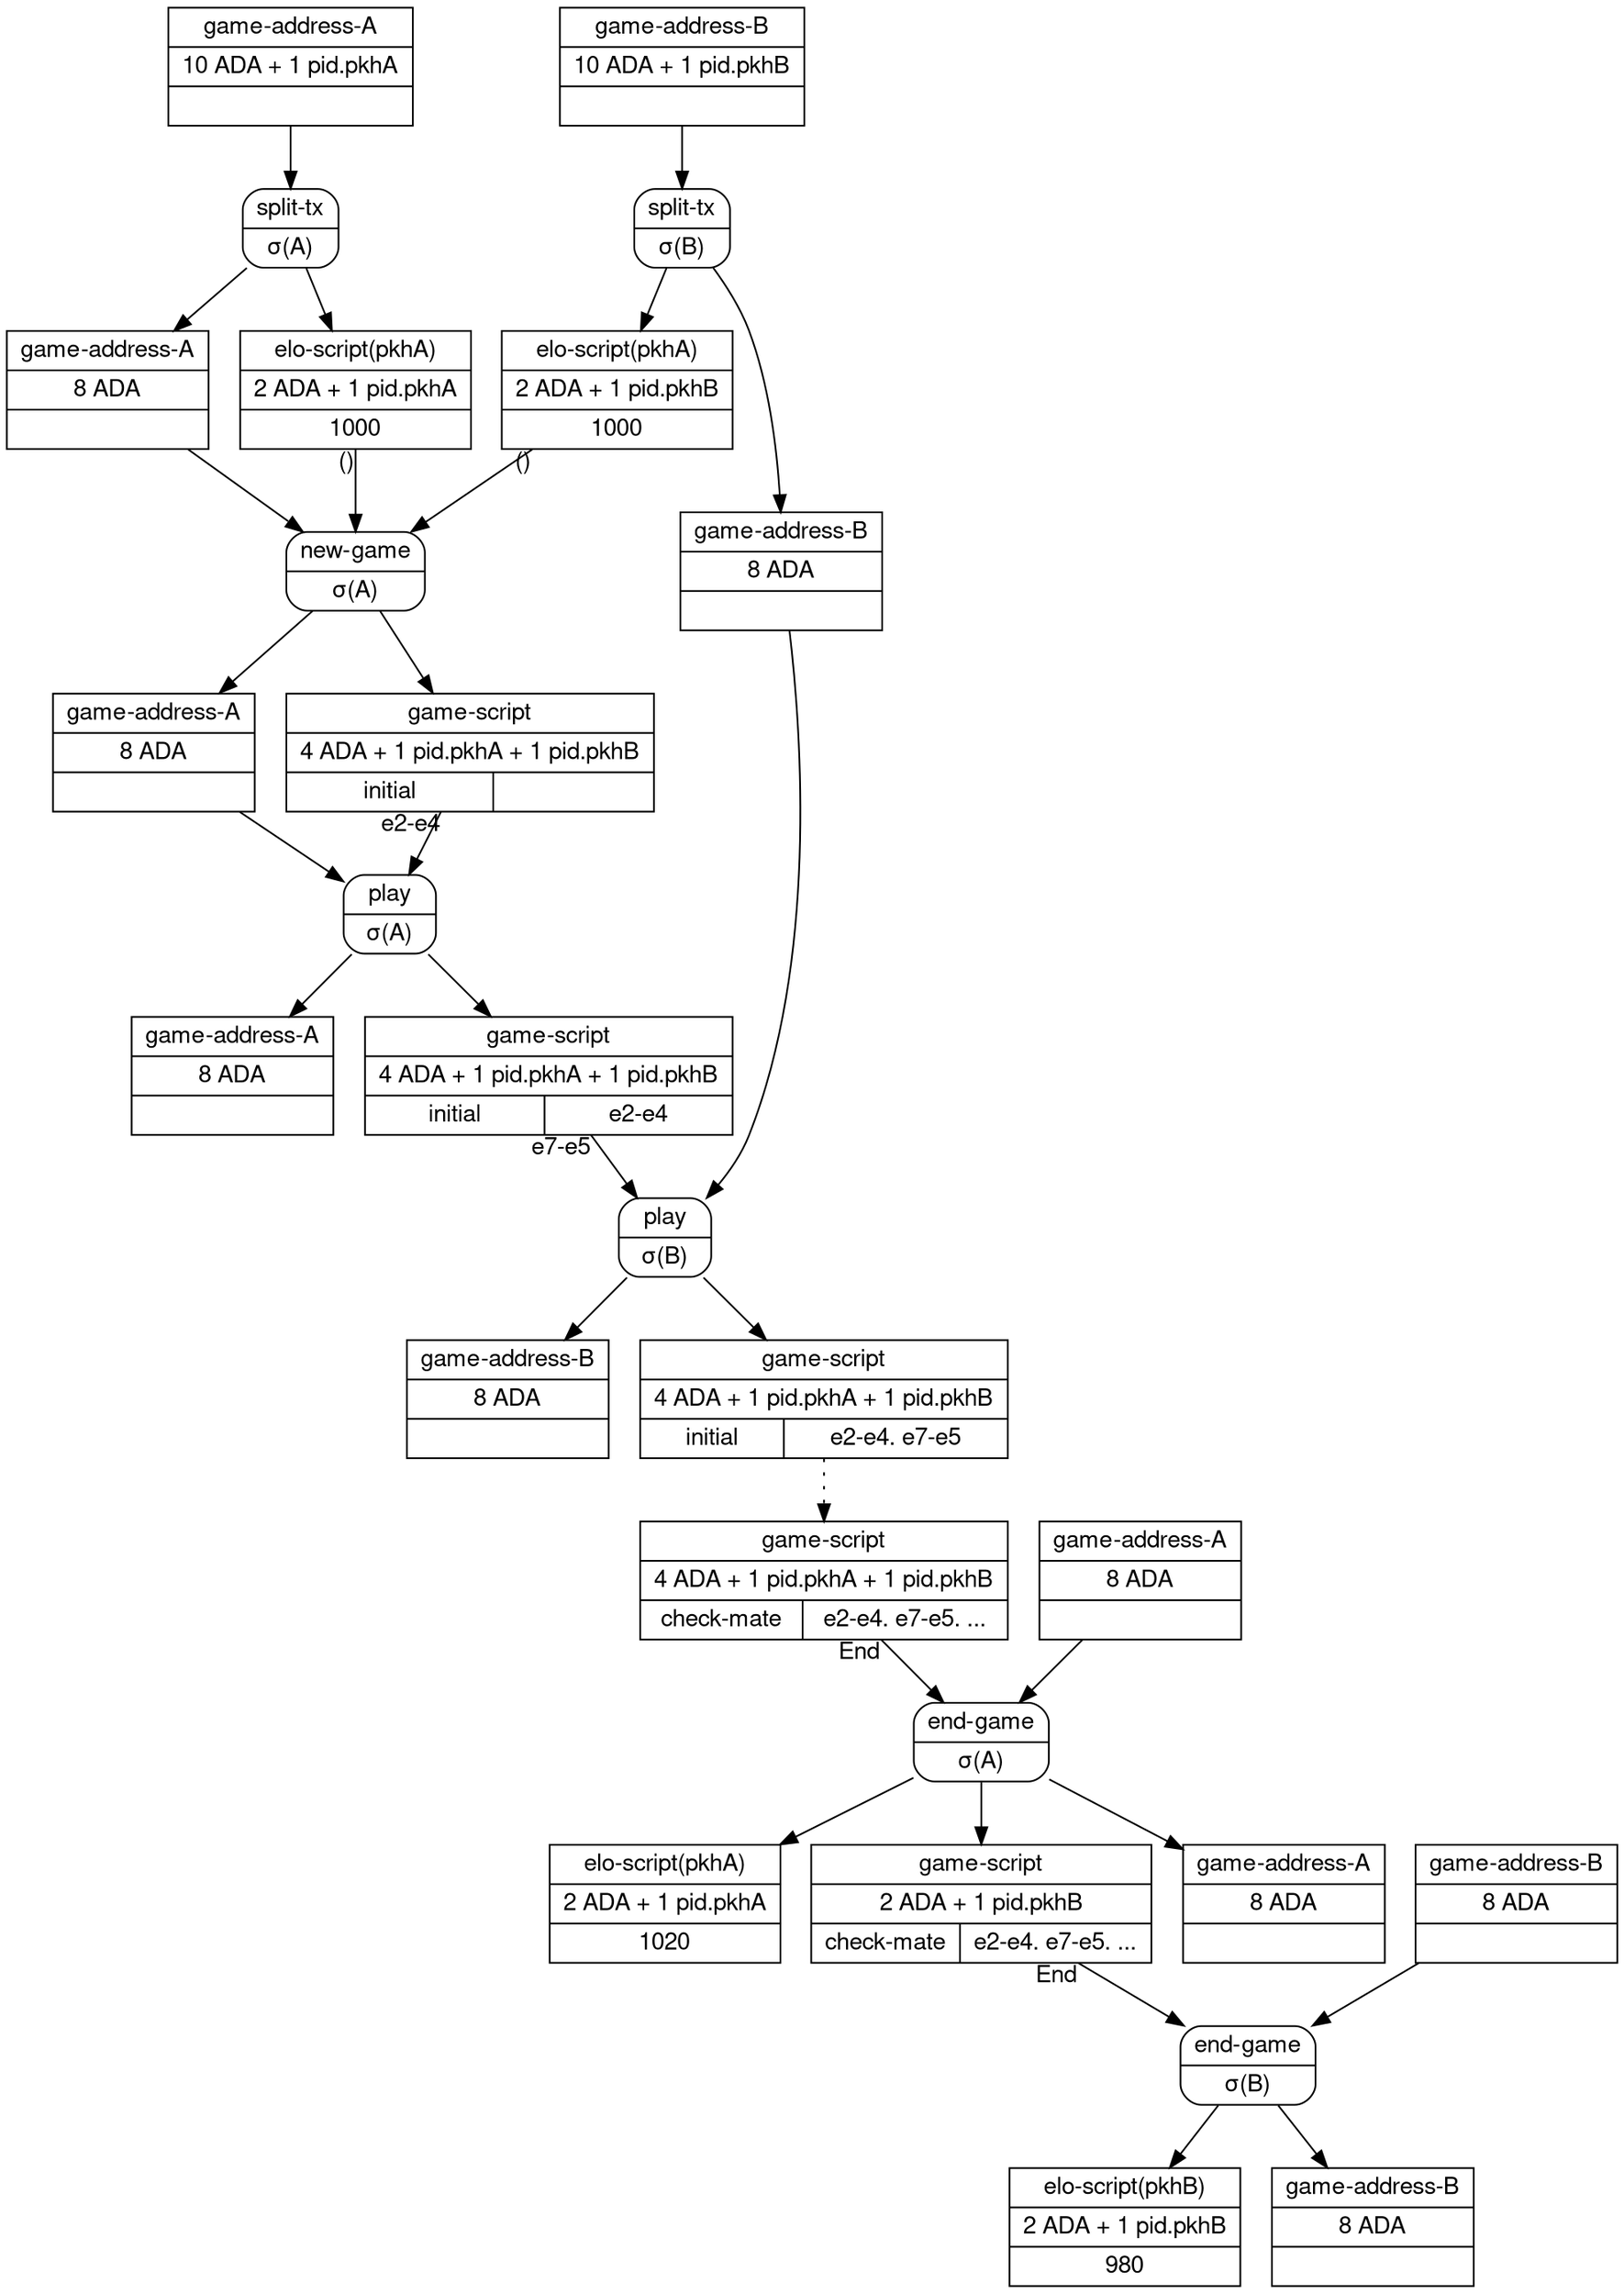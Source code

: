 digraph chess_transactions {
    fontname="Helvetica,Arial,sans-serif"
    node [fontname="Helvetica,Arial,sans-serif"]
    edge [fontname="Helvetica,Arial,sans-serif"]
    graph [rankdir = "TD"];

    // split transaction for Alice
    "game-token-a" [ label = "{game-address-A | 10 ADA + 1 pid.pkhA | }" , shape = "record" ];
    "split-tx-a" [ label = "{split-tx | σ(A)}" , shape = "Mrecord" ];
    "collateral-a" [ label = "{game-address-A | 8 ADA | }", shape = "record" ];
    "game-token-1-a" [ label = "{elo-script(pkhA) | 2 ADA + 1 pid.pkhA | 1000 }", shape = "record" ];

    "game-token-a" -> "split-tx-a";

    "split-tx-a" -> "collateral-a";
    "split-tx-a" -> "game-token-1-a";

    // split transaction for Bob
    "game-token-b" [ label = "{game-address-B | 10 ADA + 1 pid.pkhB | }" , shape = "record" ];
    "split-tx-b" [ label = "{split-tx | σ(B)}" , shape = "Mrecord" ];
    "collateral-b" [ label = "{game-address-B | 8 ADA | }", shape = "record" ];
    "game-token-1-b" [ label = "{elo-script(pkhA) | 2 ADA + 1 pid.pkhB | 1000 }", shape = "record" ];

    "game-token-b" -> "split-tx-b";

    "split-tx-b" -> "collateral-b";
    "split-tx-b" -> "game-token-1-b";

    // new game by Alice
    "new-game" [ label = "{new-game | σ(A)}" , shape = "Mrecord" ];
    "collateral-a-1" [ label = "{game-address-A | 8 ADA | }", shape = "record" ];
    "game-state-1" [ label = "{game-script | 4 ADA + 1 pid.pkhA + 1 pid.pkhB | { initial | }}", shape = "record" ];

    "collateral-a" -> "new-game";
    "game-token-1-a" -> "new-game" [ taillabel = "()" ];
    "game-token-1-b" -> "new-game" [ taillabel = "()" ];

    "new-game" -> "collateral-a-1";
    "new-game" -> "game-state-1";

    // first play by White (Alice)
    "play-1" [ label = "{play | σ(A)}" , shape = "Mrecord" ];
    "collateral-a-2" [ label = "{game-address-A | 8 ADA | }", shape = "record" ];
    "game-state-2" [ label = "{game-script | 4 ADA + 1 pid.pkhA + 1 pid.pkhB | { initial | e2-e4 } }", shape = "record" ];

    "collateral-a-1" -> "play-1";
    "game-state-1" -> "play-1" [ taillabel = "e2-e4" ];
    "play-1" -> "game-state-2";
    "play-1" -> "collateral-a-2";

    // second play by Black (Bob)
    "play-2" [ label = "{play | σ(B)}" , shape = "Mrecord" ];
    "collateral-b-2" [ label = "{game-address-B | 8 ADA | }", shape = "record" ];
    "game-state-3" [ label = "{game-script | 4 ADA + 1 pid.pkhA + 1 pid.pkhB | { initial | e2-e4. e7-e5 } }", shape = "record" ];

    "collateral-b" -> "play-2";
    "game-state-2" -> "play-2" [ taillabel = "e7-e5" ];
    "play-2" -> "game-state-3";
    "play-2" -> "collateral-b-2";

    // more plays....
    "game-state-n" [ label = "{game-script | 4 ADA + 1 pid.pkhA + 1 pid.pkhB | { check-mate | e2-e4. e7-e5. ... } }", shape = "record" ];

    "game-state-3" -> "game-state-n" [ style = "dotted" ];

    // end game Alice
    "collateral-a-n" [ label = "{game-address-A | 8 ADA | }", shape = "record" ];
    "game-token-a-n" [ label = "{elo-script(pkhA) | 2 ADA + 1 pid.pkhA | 1020 }", shape = "record" ];
    "game-state-n+1" [ label = "{game-script | 2 ADA + 1 pid.pkhB | { check-mate | e2-e4. e7-e5. ... } }", shape = "record" ];
    "collateral-a-n+1" [ label = "{game-address-A | 8 ADA | }", shape = "record" ];

    "end-game-a" [ label = "{end-game | σ(A)}" , shape = "Mrecord" ];

    "game-state-n" -> "end-game-a"  [ taillabel = "End" ];
    "collateral-a-n" -> "end-game-a";
    "end-game-a" -> "collateral-a-n+1";
    "end-game-a" -> "game-token-a-n";
    "end-game-a" -> "game-state-n+1";

    // end game Bob
    "collateral-b-n" [ label = "{game-address-B | 8 ADA | }", shape = "record" ];
    "game-token-b-n" [ label = "{elo-script(pkhB) | 2 ADA + 1 pid.pkhB | 980 }", shape = "record" ];
    "collateral-b-n+1" [ label = "{game-address-B | 8 ADA | }", shape = "record" ];

    "end-game-b" [ label = "{end-game | σ(B)}" , shape = "Mrecord" ];

    "game-state-n+1" -> "end-game-b"  [ taillabel = "End" ];
    "collateral-b-n" -> "end-game-b";
    "end-game-b" -> "collateral-b-n+1";
    "end-game-b" -> "game-token-b-n";
}
